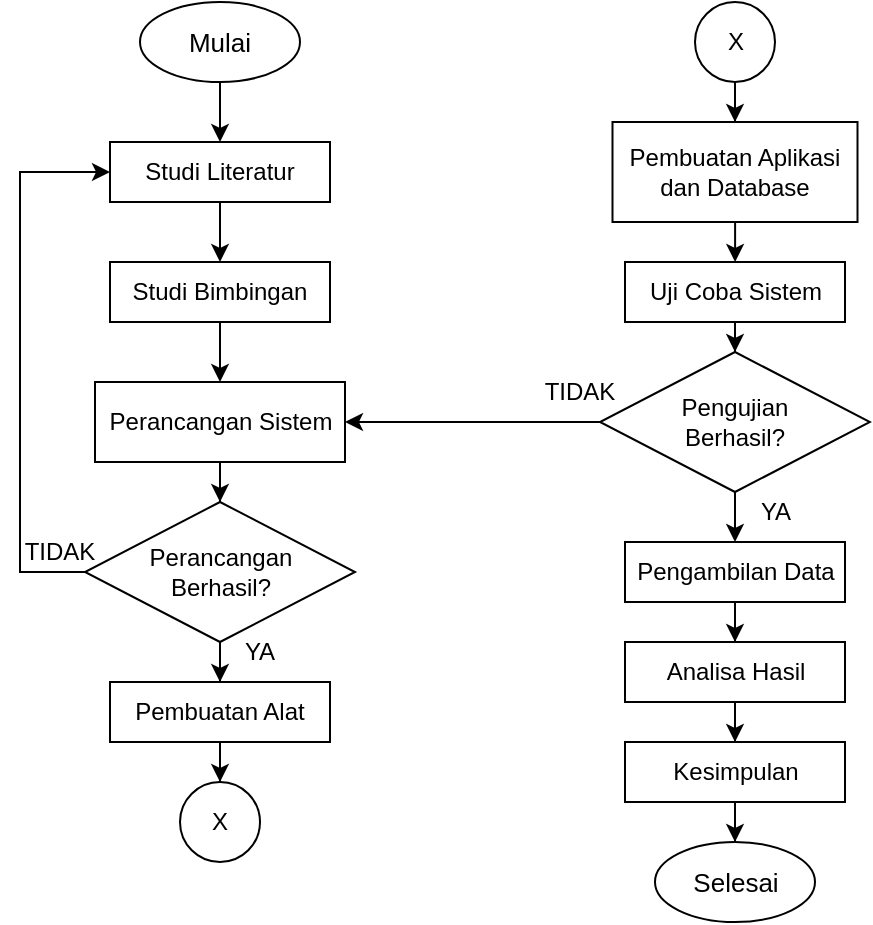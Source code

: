 <mxfile version="22.0.2" type="device">
  <diagram name="Page-1" id="bnQXppLlO3noGNJgmtwU">
    <mxGraphModel dx="400" dy="516" grid="1" gridSize="10" guides="1" tooltips="1" connect="1" arrows="1" fold="1" page="1" pageScale="1" pageWidth="850" pageHeight="1100" background="none" math="0" shadow="0">
      <root>
        <mxCell id="0" />
        <mxCell id="1" parent="0" />
        <mxCell id="MP6jbC_VziZB7eXF6YHo-5" value="" style="edgeStyle=orthogonalEdgeStyle;rounded=0;orthogonalLoop=1;jettySize=auto;html=1;strokeColor=#000000;" parent="1" source="MP6jbC_VziZB7eXF6YHo-3" target="MP6jbC_VziZB7eXF6YHo-4" edge="1">
          <mxGeometry relative="1" as="geometry" />
        </mxCell>
        <mxCell id="MP6jbC_VziZB7eXF6YHo-3" value="&lt;font style=&quot;font-size: 13px;&quot; color=&quot;#000000&quot;&gt;Mulai&lt;/font&gt;" style="ellipse;whiteSpace=wrap;html=1;fillColor=#FFFFFF;strokeColor=#000000;" parent="1" vertex="1">
          <mxGeometry x="100" y="170" width="80" height="40" as="geometry" />
        </mxCell>
        <mxCell id="MP6jbC_VziZB7eXF6YHo-7" value="" style="edgeStyle=orthogonalEdgeStyle;rounded=0;orthogonalLoop=1;jettySize=auto;html=1;strokeColor=#000000;" parent="1" source="MP6jbC_VziZB7eXF6YHo-4" target="MP6jbC_VziZB7eXF6YHo-6" edge="1">
          <mxGeometry relative="1" as="geometry" />
        </mxCell>
        <mxCell id="MP6jbC_VziZB7eXF6YHo-4" value="&lt;font color=&quot;#000000&quot;&gt;Studi Literatur&lt;/font&gt;" style="rounded=0;whiteSpace=wrap;html=1;strokeColor=#000000;fillColor=#FFFFFF;" parent="1" vertex="1">
          <mxGeometry x="85" y="240" width="110" height="30" as="geometry" />
        </mxCell>
        <mxCell id="MP6jbC_VziZB7eXF6YHo-10" value="" style="edgeStyle=orthogonalEdgeStyle;rounded=0;orthogonalLoop=1;jettySize=auto;html=1;strokeColor=#000000;" parent="1" source="MP6jbC_VziZB7eXF6YHo-6" target="MP6jbC_VziZB7eXF6YHo-8" edge="1">
          <mxGeometry relative="1" as="geometry" />
        </mxCell>
        <mxCell id="MP6jbC_VziZB7eXF6YHo-6" value="&lt;font color=&quot;#000000&quot;&gt;Studi Bimbingan&lt;/font&gt;" style="rounded=0;whiteSpace=wrap;html=1;strokeColor=#000000;fillColor=#FFFFFF;" parent="1" vertex="1">
          <mxGeometry x="85" y="300" width="110" height="30" as="geometry" />
        </mxCell>
        <mxCell id="MP6jbC_VziZB7eXF6YHo-12" value="" style="edgeStyle=orthogonalEdgeStyle;rounded=0;orthogonalLoop=1;jettySize=auto;html=1;strokeColor=#000000;" parent="1" source="MP6jbC_VziZB7eXF6YHo-8" target="MP6jbC_VziZB7eXF6YHo-11" edge="1">
          <mxGeometry relative="1" as="geometry" />
        </mxCell>
        <mxCell id="MP6jbC_VziZB7eXF6YHo-8" value="&lt;font color=&quot;#000000&quot;&gt;Perancangan Sistem&lt;/font&gt;" style="rounded=0;whiteSpace=wrap;html=1;strokeColor=#000000;fillColor=#FFFFFF;" parent="1" vertex="1">
          <mxGeometry x="77.5" y="360" width="125" height="40" as="geometry" />
        </mxCell>
        <mxCell id="gdoQCRrOw-w3T2fE6TBc-3" value="" style="edgeStyle=orthogonalEdgeStyle;rounded=0;orthogonalLoop=1;jettySize=auto;html=1;strokeColor=#000000;" edge="1" parent="1" source="MP6jbC_VziZB7eXF6YHo-11" target="gdoQCRrOw-w3T2fE6TBc-2">
          <mxGeometry relative="1" as="geometry" />
        </mxCell>
        <mxCell id="gdoQCRrOw-w3T2fE6TBc-35" style="edgeStyle=orthogonalEdgeStyle;shape=connector;rounded=0;orthogonalLoop=1;jettySize=auto;html=1;entryX=0;entryY=0.5;entryDx=0;entryDy=0;labelBackgroundColor=default;strokeColor=#000000;align=center;verticalAlign=middle;fontFamily=Helvetica;fontSize=11;fontColor=default;endArrow=classic;" edge="1" parent="1" source="MP6jbC_VziZB7eXF6YHo-11" target="MP6jbC_VziZB7eXF6YHo-4">
          <mxGeometry relative="1" as="geometry">
            <Array as="points">
              <mxPoint x="40" y="455" />
              <mxPoint x="40" y="255" />
            </Array>
          </mxGeometry>
        </mxCell>
        <mxCell id="MP6jbC_VziZB7eXF6YHo-11" value="&lt;font color=&quot;#000000&quot;&gt;Perancangan &lt;br&gt;Berhasil?&lt;/font&gt;" style="rhombus;whiteSpace=wrap;html=1;fillColor=#FFFFFF;strokeColor=#000000;" parent="1" vertex="1">
          <mxGeometry x="72.5" y="420" width="135" height="70" as="geometry" />
        </mxCell>
        <mxCell id="MP6jbC_VziZB7eXF6YHo-13" value="&lt;font color=&quot;#000000&quot;&gt;X&lt;/font&gt;" style="ellipse;whiteSpace=wrap;html=1;aspect=fixed;fillColor=#FFFFFF;strokeColor=#000000;direction=west;" parent="1" vertex="1">
          <mxGeometry x="120" y="560" width="40" height="40" as="geometry" />
        </mxCell>
        <mxCell id="gdoQCRrOw-w3T2fE6TBc-30" style="edgeStyle=orthogonalEdgeStyle;shape=connector;rounded=0;orthogonalLoop=1;jettySize=auto;html=1;entryX=0.5;entryY=0;entryDx=0;entryDy=0;labelBackgroundColor=default;strokeColor=#000000;align=center;verticalAlign=middle;fontFamily=Helvetica;fontSize=11;fontColor=default;endArrow=classic;" edge="1" parent="1" source="MP6jbC_VziZB7eXF6YHo-15" target="gdoQCRrOw-w3T2fE6TBc-1">
          <mxGeometry relative="1" as="geometry" />
        </mxCell>
        <mxCell id="MP6jbC_VziZB7eXF6YHo-15" value="&lt;font color=&quot;#000000&quot;&gt;X&lt;/font&gt;" style="ellipse;whiteSpace=wrap;html=1;aspect=fixed;fillColor=#FFFFFF;strokeColor=#000000;" parent="1" vertex="1">
          <mxGeometry x="377.5" y="170" width="40" height="40" as="geometry" />
        </mxCell>
        <mxCell id="gdoQCRrOw-w3T2fE6TBc-29" style="edgeStyle=orthogonalEdgeStyle;shape=connector;rounded=0;orthogonalLoop=1;jettySize=auto;html=1;entryX=0.5;entryY=0;entryDx=0;entryDy=0;labelBackgroundColor=default;strokeColor=#000000;align=center;verticalAlign=middle;fontFamily=Helvetica;fontSize=11;fontColor=default;endArrow=classic;" edge="1" parent="1" source="gdoQCRrOw-w3T2fE6TBc-1" target="gdoQCRrOw-w3T2fE6TBc-5">
          <mxGeometry relative="1" as="geometry" />
        </mxCell>
        <mxCell id="gdoQCRrOw-w3T2fE6TBc-1" value="&lt;font color=&quot;#000000&quot;&gt;Pembuatan Aplikasi dan Database&lt;/font&gt;" style="rounded=0;whiteSpace=wrap;html=1;strokeColor=#000000;fillColor=#FFFFFF;" vertex="1" parent="1">
          <mxGeometry x="336.25" y="230" width="122.5" height="50" as="geometry" />
        </mxCell>
        <mxCell id="gdoQCRrOw-w3T2fE6TBc-4" value="" style="edgeStyle=orthogonalEdgeStyle;rounded=0;orthogonalLoop=1;jettySize=auto;html=1;strokeColor=#000000;" edge="1" parent="1" source="gdoQCRrOw-w3T2fE6TBc-2" target="MP6jbC_VziZB7eXF6YHo-13">
          <mxGeometry relative="1" as="geometry" />
        </mxCell>
        <mxCell id="gdoQCRrOw-w3T2fE6TBc-2" value="&lt;font color=&quot;#000000&quot;&gt;Pembuatan Alat&lt;/font&gt;" style="rounded=0;whiteSpace=wrap;html=1;strokeColor=#000000;fillColor=#FFFFFF;" vertex="1" parent="1">
          <mxGeometry x="85" y="510" width="110" height="30" as="geometry" />
        </mxCell>
        <mxCell id="gdoQCRrOw-w3T2fE6TBc-28" style="edgeStyle=orthogonalEdgeStyle;shape=connector;rounded=0;orthogonalLoop=1;jettySize=auto;html=1;entryX=0.5;entryY=0;entryDx=0;entryDy=0;labelBackgroundColor=default;strokeColor=#000000;align=center;verticalAlign=middle;fontFamily=Helvetica;fontSize=11;fontColor=default;endArrow=classic;" edge="1" parent="1" source="gdoQCRrOw-w3T2fE6TBc-5" target="gdoQCRrOw-w3T2fE6TBc-6">
          <mxGeometry relative="1" as="geometry" />
        </mxCell>
        <mxCell id="gdoQCRrOw-w3T2fE6TBc-5" value="&lt;font color=&quot;#000000&quot;&gt;Uji Coba Sistem&lt;/font&gt;" style="rounded=0;whiteSpace=wrap;html=1;strokeColor=#000000;fillColor=#FFFFFF;" vertex="1" parent="1">
          <mxGeometry x="342.5" y="300" width="110" height="30" as="geometry" />
        </mxCell>
        <mxCell id="gdoQCRrOw-w3T2fE6TBc-27" style="edgeStyle=orthogonalEdgeStyle;shape=connector;rounded=0;orthogonalLoop=1;jettySize=auto;html=1;labelBackgroundColor=default;strokeColor=#000000;align=center;verticalAlign=middle;fontFamily=Helvetica;fontSize=11;fontColor=default;endArrow=classic;" edge="1" parent="1" source="gdoQCRrOw-w3T2fE6TBc-6" target="gdoQCRrOw-w3T2fE6TBc-7">
          <mxGeometry relative="1" as="geometry" />
        </mxCell>
        <mxCell id="gdoQCRrOw-w3T2fE6TBc-36" style="edgeStyle=orthogonalEdgeStyle;shape=connector;rounded=0;orthogonalLoop=1;jettySize=auto;html=1;entryX=1;entryY=0.5;entryDx=0;entryDy=0;labelBackgroundColor=default;strokeColor=#000000;align=center;verticalAlign=middle;fontFamily=Helvetica;fontSize=11;fontColor=default;endArrow=classic;" edge="1" parent="1" source="gdoQCRrOw-w3T2fE6TBc-6" target="MP6jbC_VziZB7eXF6YHo-8">
          <mxGeometry relative="1" as="geometry" />
        </mxCell>
        <mxCell id="gdoQCRrOw-w3T2fE6TBc-6" value="&lt;font color=&quot;#000000&quot;&gt;Pengujian&lt;br&gt;Berhasil?&lt;/font&gt;" style="rhombus;whiteSpace=wrap;html=1;fillColor=#FFFFFF;strokeColor=#000000;" vertex="1" parent="1">
          <mxGeometry x="330" y="345" width="135" height="70" as="geometry" />
        </mxCell>
        <mxCell id="gdoQCRrOw-w3T2fE6TBc-26" style="edgeStyle=orthogonalEdgeStyle;shape=connector;rounded=0;orthogonalLoop=1;jettySize=auto;html=1;labelBackgroundColor=default;strokeColor=#000000;align=center;verticalAlign=middle;fontFamily=Helvetica;fontSize=11;fontColor=default;endArrow=classic;" edge="1" parent="1" source="gdoQCRrOw-w3T2fE6TBc-7" target="gdoQCRrOw-w3T2fE6TBc-8">
          <mxGeometry relative="1" as="geometry" />
        </mxCell>
        <mxCell id="gdoQCRrOw-w3T2fE6TBc-7" value="&lt;font color=&quot;#000000&quot;&gt;Pengambilan Data&lt;/font&gt;" style="rounded=0;whiteSpace=wrap;html=1;strokeColor=#000000;fillColor=#FFFFFF;" vertex="1" parent="1">
          <mxGeometry x="342.5" y="440" width="110" height="30" as="geometry" />
        </mxCell>
        <mxCell id="gdoQCRrOw-w3T2fE6TBc-22" value="" style="edgeStyle=orthogonalEdgeStyle;rounded=0;orthogonalLoop=1;jettySize=auto;html=1;strokeColor=#000000;" edge="1" parent="1" source="gdoQCRrOw-w3T2fE6TBc-8" target="gdoQCRrOw-w3T2fE6TBc-9">
          <mxGeometry relative="1" as="geometry" />
        </mxCell>
        <mxCell id="gdoQCRrOw-w3T2fE6TBc-8" value="&lt;font color=&quot;#000000&quot;&gt;Analisa Hasil&lt;/font&gt;" style="rounded=0;whiteSpace=wrap;html=1;strokeColor=#000000;fillColor=#FFFFFF;" vertex="1" parent="1">
          <mxGeometry x="342.5" y="490" width="110" height="30" as="geometry" />
        </mxCell>
        <mxCell id="gdoQCRrOw-w3T2fE6TBc-23" value="" style="edgeStyle=orthogonalEdgeStyle;rounded=0;orthogonalLoop=1;jettySize=auto;html=1;strokeColor=#000000;" edge="1" parent="1" source="gdoQCRrOw-w3T2fE6TBc-9" target="gdoQCRrOw-w3T2fE6TBc-10">
          <mxGeometry relative="1" as="geometry" />
        </mxCell>
        <mxCell id="gdoQCRrOw-w3T2fE6TBc-9" value="&lt;font color=&quot;#000000&quot;&gt;Kesimpulan&lt;/font&gt;" style="rounded=0;whiteSpace=wrap;html=1;strokeColor=#000000;fillColor=#FFFFFF;" vertex="1" parent="1">
          <mxGeometry x="342.5" y="540" width="110" height="30" as="geometry" />
        </mxCell>
        <mxCell id="gdoQCRrOw-w3T2fE6TBc-10" value="&lt;font style=&quot;font-size: 13px;&quot; color=&quot;#000000&quot;&gt;Selesai&lt;/font&gt;" style="ellipse;whiteSpace=wrap;html=1;fillColor=#FFFFFF;strokeColor=#000000;" vertex="1" parent="1">
          <mxGeometry x="357.5" y="590" width="80" height="40" as="geometry" />
        </mxCell>
        <mxCell id="gdoQCRrOw-w3T2fE6TBc-13" value="&lt;font color=&quot;#000000&quot;&gt;TIDAK&lt;/font&gt;" style="text;html=1;strokeColor=none;fillColor=none;align=center;verticalAlign=middle;whiteSpace=wrap;rounded=0;" vertex="1" parent="1">
          <mxGeometry x="30" y="430" width="60" height="30" as="geometry" />
        </mxCell>
        <mxCell id="gdoQCRrOw-w3T2fE6TBc-15" value="&lt;font color=&quot;#000000&quot;&gt;YA&lt;/font&gt;" style="text;html=1;strokeColor=none;fillColor=none;align=center;verticalAlign=middle;whiteSpace=wrap;rounded=0;" vertex="1" parent="1">
          <mxGeometry x="130" y="480" width="60" height="30" as="geometry" />
        </mxCell>
        <mxCell id="gdoQCRrOw-w3T2fE6TBc-32" value="&lt;font color=&quot;#000000&quot;&gt;TIDAK&lt;/font&gt;" style="text;html=1;strokeColor=none;fillColor=none;align=center;verticalAlign=middle;whiteSpace=wrap;rounded=0;" vertex="1" parent="1">
          <mxGeometry x="290" y="350" width="60" height="30" as="geometry" />
        </mxCell>
        <mxCell id="gdoQCRrOw-w3T2fE6TBc-33" value="&lt;font color=&quot;#000000&quot;&gt;YA&lt;/font&gt;" style="text;html=1;strokeColor=none;fillColor=none;align=center;verticalAlign=middle;whiteSpace=wrap;rounded=0;" vertex="1" parent="1">
          <mxGeometry x="387.5" y="410" width="60" height="30" as="geometry" />
        </mxCell>
      </root>
    </mxGraphModel>
  </diagram>
</mxfile>
